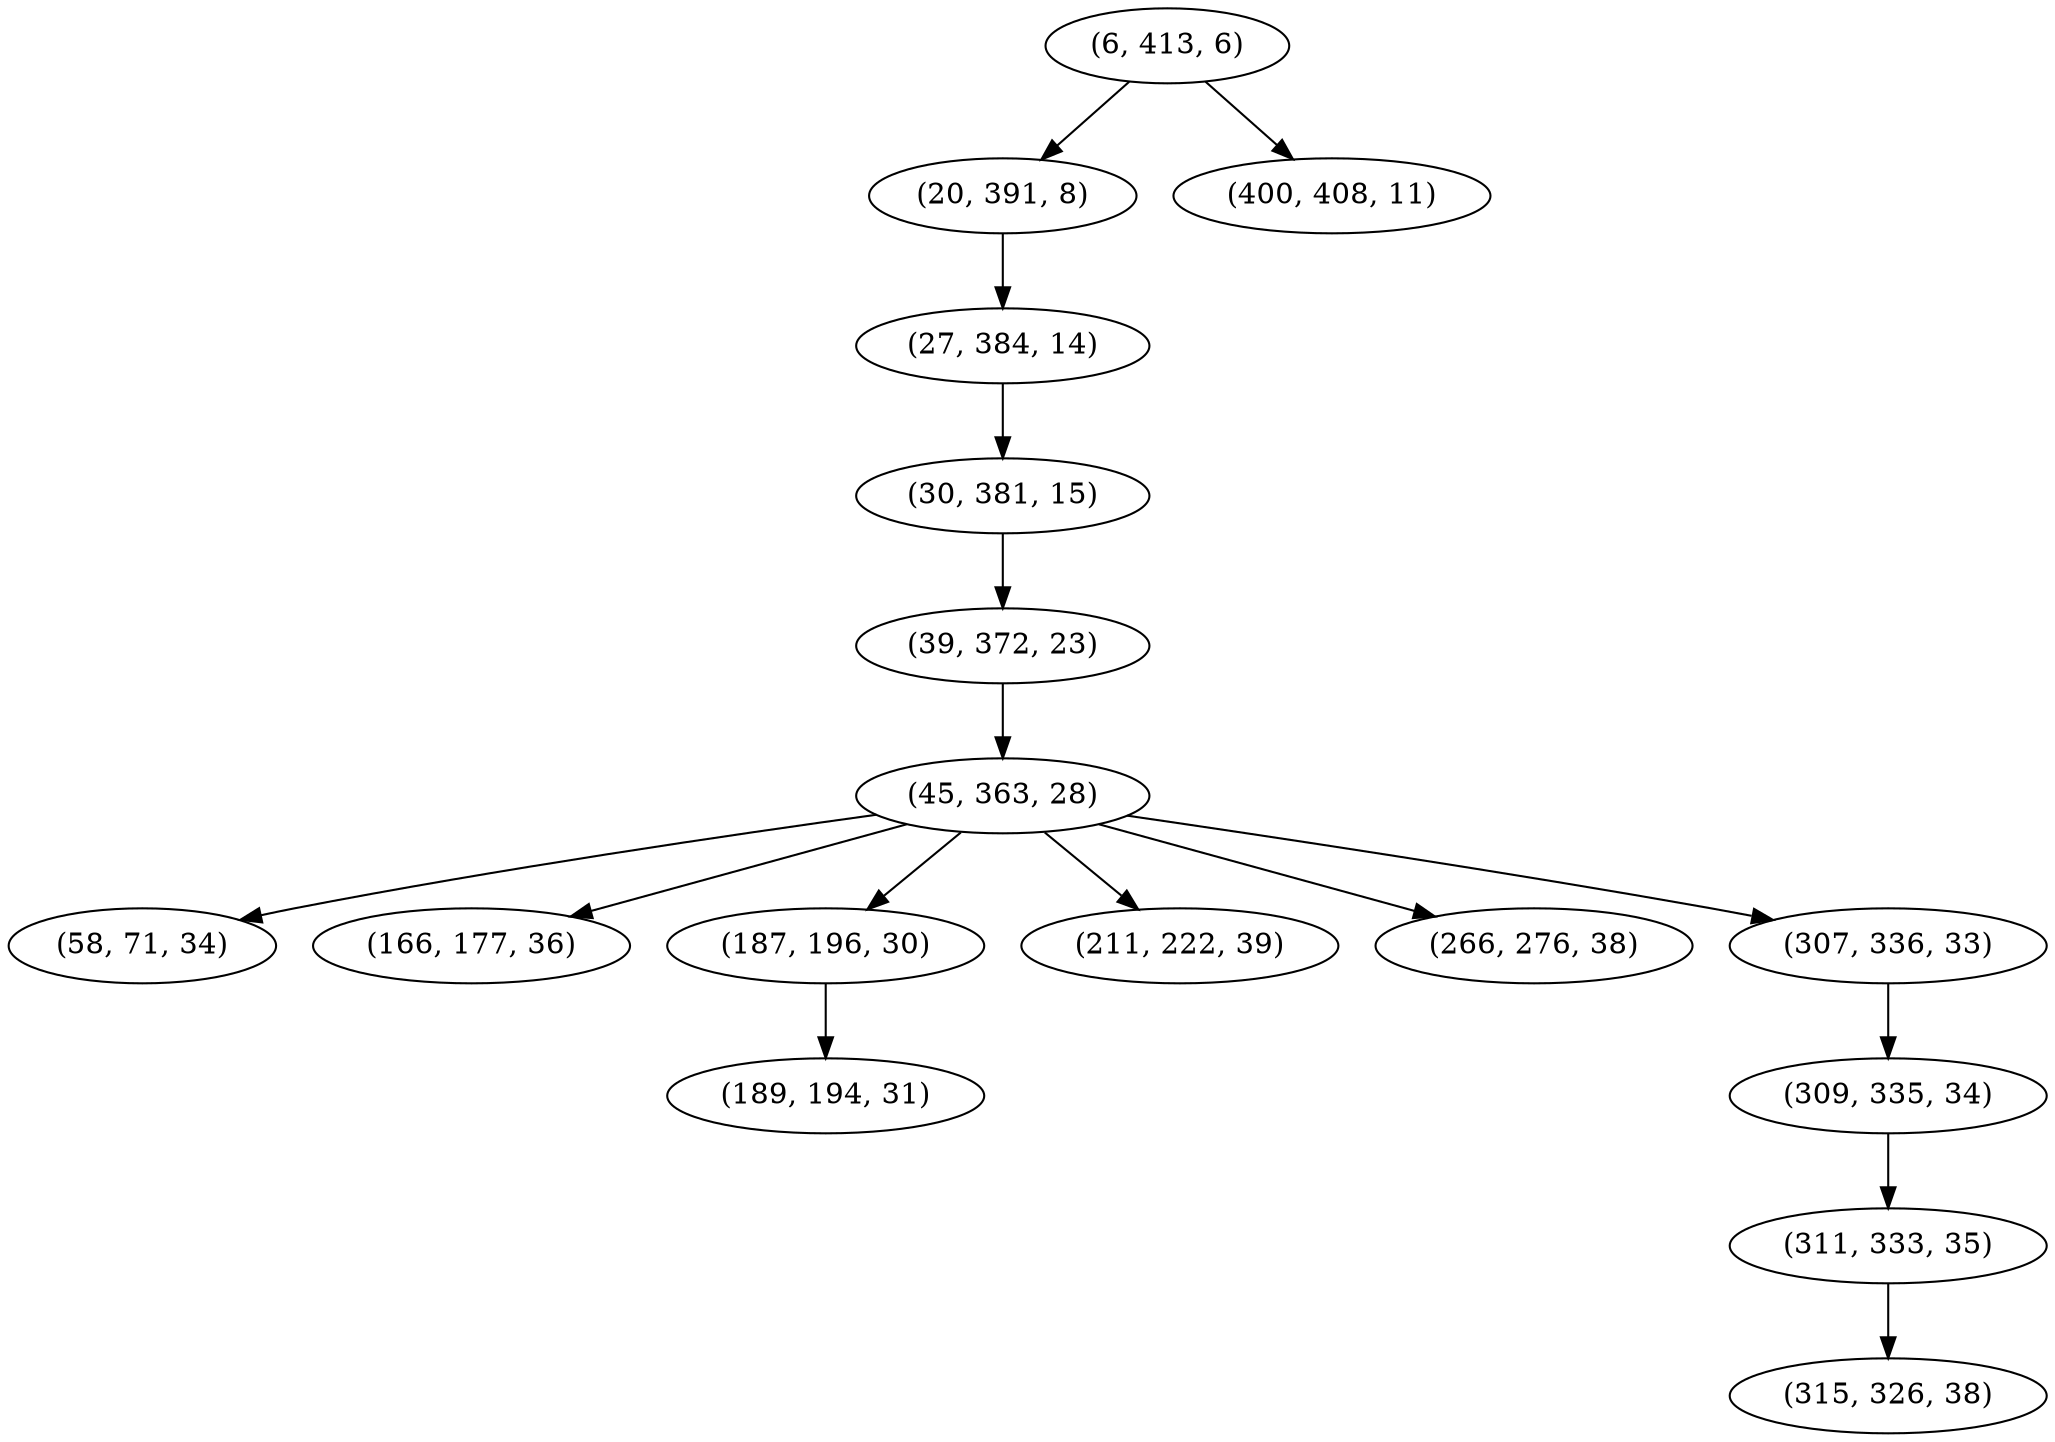 digraph tree {
    "(6, 413, 6)";
    "(20, 391, 8)";
    "(27, 384, 14)";
    "(30, 381, 15)";
    "(39, 372, 23)";
    "(45, 363, 28)";
    "(58, 71, 34)";
    "(166, 177, 36)";
    "(187, 196, 30)";
    "(189, 194, 31)";
    "(211, 222, 39)";
    "(266, 276, 38)";
    "(307, 336, 33)";
    "(309, 335, 34)";
    "(311, 333, 35)";
    "(315, 326, 38)";
    "(400, 408, 11)";
    "(6, 413, 6)" -> "(20, 391, 8)";
    "(6, 413, 6)" -> "(400, 408, 11)";
    "(20, 391, 8)" -> "(27, 384, 14)";
    "(27, 384, 14)" -> "(30, 381, 15)";
    "(30, 381, 15)" -> "(39, 372, 23)";
    "(39, 372, 23)" -> "(45, 363, 28)";
    "(45, 363, 28)" -> "(58, 71, 34)";
    "(45, 363, 28)" -> "(166, 177, 36)";
    "(45, 363, 28)" -> "(187, 196, 30)";
    "(45, 363, 28)" -> "(211, 222, 39)";
    "(45, 363, 28)" -> "(266, 276, 38)";
    "(45, 363, 28)" -> "(307, 336, 33)";
    "(187, 196, 30)" -> "(189, 194, 31)";
    "(307, 336, 33)" -> "(309, 335, 34)";
    "(309, 335, 34)" -> "(311, 333, 35)";
    "(311, 333, 35)" -> "(315, 326, 38)";
}
